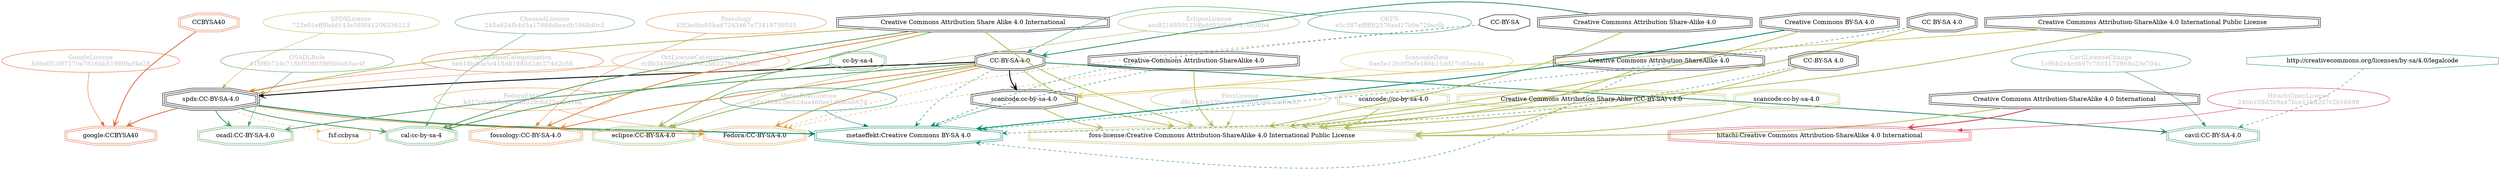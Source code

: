 strict digraph {
    node [shape=box];
    graph [splines=curved];
    1120 [label="SPDXLicense\n725e01eff9b4d143e589f41206336113"
         ,fontcolor=gray
         ,color="#b8bf62"
         ,fillcolor="beige;1"
         ,shape=ellipse];
    1121 [label="spdx:CC-BY-SA-4.0"
         ,shape=tripleoctagon];
    1122 [label="CC-BY-SA-4.0"
         ,shape=doubleoctagon];
    1123 [label="Creative Commons Attribution Share Alike 4.0 International"
         ,shape=doubleoctagon];
    5704 [label="GoogleLicense\n8d6e0f1097270e7816bb51989bcf4a28"
         ,fontcolor=gray
         ,color="#e06f45"
         ,fillcolor="beige;1"
         ,shape=ellipse];
    5705 [label="google:CCBYSA40"
         ,color="#e06f45"
         ,shape=doubleoctagon];
    5706 [label=CCBYSA40
         ,color="#e06f45"
         ,shape=doubleoctagon];
    6174 [label="CC-BY-SA"
         ,shape=octagon];
    6201 [label="FedoraEntry\nb317cda917c422e8f329c6d25ae2d18a"
         ,fontcolor=gray
         ,color="#e09d4b"
         ,fillcolor="beige;1"
         ,shape=ellipse];
    6202 [label="Fedora:CC-BY-SA-4.0"
         ,color="#e09d4b"
         ,shape=doubleoctagon];
    6203 [label="Creative Commons Attribution-ShareAlike 4.0"
         ,shape=doubleoctagon];
    9514 [label="OSADLRule\n415f8b724c718bf036058f6b0a63ac4f"
         ,fontcolor=gray
         ,color="#58a066"
         ,fillcolor="beige;1"
         ,shape=ellipse];
    9515 [label="osadl:CC-BY-SA-4.0"
         ,color="#58a066"
         ,shape=doubleoctagon];
    10707 [label="fsf:ccbysa"
          ,color="#deb256"
          ,shape=octagon];
    10888 [label="ChooseALicense\n245a624fb4d5a17668dbcedb1968d0c3"
          ,fontcolor=gray
          ,color="#58a066"
          ,fillcolor="beige;1"
          ,shape=ellipse];
    10889 [label="cal:cc-by-sa-4"
          ,color="#58a066"
          ,shape=doubleoctagon];
    10890 [label="cc-by-sa-4"
          ,color="#58a066"
          ,shape=doubleoctagon];
    13499 [label="ScancodeData\n0ae5e12fcbf3efe486b15dd17c85ea4a"
          ,fontcolor=gray
          ,color="#dac767"
          ,fillcolor="beige;1"
          ,shape=ellipse];
    13500 [label="scancode:cc-by-sa-4.0"
          ,shape=doubleoctagon];
    13501 [label="Creative Commons Attribution-ShareAlike 4.0 International Public License"
          ,shape=doubleoctagon];
    27296 [label="Fossology\n45f3edbc85bad7243467e73419739555"
          ,fontcolor=gray
          ,color="#e18745"
          ,fillcolor="beige;1"
          ,shape=ellipse];
    27297 [label="fossology:CC-BY-SA-4.0"
          ,color="#e18745"
          ,shape=doubleoctagon];
    28267 [label="OKFN\ne3c387efffff82576eaf17b9e72fecdb"
          ,fontcolor=gray
          ,color="#379469"
          ,fillcolor="beige;1"
          ,shape=ellipse];
    28268 [label="Creative Commons Attribution Share-Alike 4.0"
          ,shape=doubleoctagon];
    28611 [label="OrtLicenseCategorization\nbeb18b40a5c418d81983d2dc274d2c58"
          ,fontcolor=gray
          ,color="#e06f45"
          ,fillcolor="beige;1"
          ,shape=ellipse];
    35429 [label="OrtLicenseCategorization\ncc8b34596046e17ec2b62279c3d550cf"
          ,fontcolor=gray
          ,color="#e09d4b"
          ,fillcolor="beige;1"
          ,shape=ellipse];
    36633 [label="CavilLicenseChange\n1c9bb2c4cd497c7503172968a23e704c"
          ,fontcolor=gray
          ,color="#379469"
          ,fillcolor="beige;1"
          ,shape=ellipse];
    36634 [label="cavil:CC-BY-SA-4.0"
          ,color="#379469"
          ,shape=doubleoctagon];
    36635 [label="http://creativecommons.org/licenses/by-sa/4.0/legalcode"
          ,color="#379469"
          ,shape=octagon];
    40053 [label="MetaeffektLicense\nce2a2f09b3bcb24aa460ee1d6bceb67d"
          ,fontcolor=gray
          ,color="#00876c"
          ,fillcolor="beige;1"
          ,shape=ellipse];
    40054 [label="metaeffekt:Creative Commons BY-SA 4.0"
          ,color="#00876c"
          ,shape=doubleoctagon];
    40055 [label="Creative Commons BY-SA 4.0"
          ,shape=doubleoctagon];
    40056 [label="Creative Commons Attribution ShareAlike 4.0"
          ,shape=doubleoctagon];
    40057 [label="CC BY-SA 4.0"
          ,shape=doubleoctagon];
    40058 [label="CC-BY-SA 4.0"
          ,shape=doubleoctagon];
    50426 [label="FossLicense\nd8c124ce33bdeadd438b459632df0a51"
          ,fontcolor=gray
          ,color="#b8bf62"
          ,fillcolor="beige;1"
          ,shape=ellipse];
    50427 [label="foss-license:Creative Commons Attribution-ShareAlike 4.0 International Public License"
          ,color="#b8bf62"
          ,shape=doubleoctagon];
    50428 [label="Creative Commons Attribution-ShareAlike 4.0 International"
          ,shape=doubleoctagon];
    50429 [label="scancode://cc-by-sa-4.0"
          ,color="#b8bf62"
          ,shape=doubleoctagon];
    50430 [label="Creative Commons Attribution Share-Alike (CC-BY-SA) v4.0"
          ,color="#b8bf62"
          ,shape=doubleoctagon];
    50431 [label="scancode:cc-by-sa-4.0"
          ,color="#b8bf62"
          ,shape=doubleoctagon];
    52964 [label="HitachiOpenLicense\n24bb108d3b9a47bce11bd2d7c2b16698"
          ,fontcolor=gray
          ,color="#d43d51"
          ,fillcolor="beige;1"
          ,shape=ellipse];
    52965 [label="hitachi:Creative Commons Attribution-ShareAlike 4.0 International"
          ,color="#d43d51"
          ,shape=doubleoctagon];
    54260 [label="EclipseLicense\nacc82188591239bdd93d9da7870c38b4"
          ,fontcolor=gray
          ,color="#98b561"
          ,fillcolor="beige;1"
          ,shape=ellipse];
    54261 [label="eclipse:CC-BY-SA-4.0"
          ,color="#98b561"
          ,shape=doubleoctagon];
    1120 -> 1121 [weight=0.5
                 ,color="#b8bf62"];
    1121 -> 5705 [style=bold
                 ,arrowhead=vee
                 ,weight=0.7
                 ,color="#e06f45"];
    1121 -> 6202 [style=bold
                 ,arrowhead=vee
                 ,weight=0.7
                 ,color="#e09d4b"];
    1121 -> 9515 [style=bold
                 ,arrowhead=vee
                 ,weight=0.7
                 ,color="#58a066"];
    1121 -> 10707 [style=dashed
                  ,arrowhead=vee
                  ,weight=0.5
                  ,color="#deb256"];
    1121 -> 10889 [style=bold
                  ,arrowhead=vee
                  ,weight=0.7
                  ,color="#58a066"];
    1121 -> 40054 [style=bold
                  ,arrowhead=vee
                  ,weight=0.7
                  ,color="#00876c"];
    1122 -> 1121 [style=bold
                 ,arrowhead=vee
                 ,weight=0.7];
    1122 -> 6202 [style=bold
                 ,arrowhead=vee
                 ,weight=0.7
                 ,color="#e09d4b"];
    1122 -> 9515 [style=bold
                 ,arrowhead=vee
                 ,weight=0.7
                 ,color="#58a066"];
    1122 -> 13500 [style=bold
                  ,arrowhead=vee
                  ,weight=0.7];
    1122 -> 27297 [style=bold
                  ,arrowhead=vee
                  ,weight=0.7
                  ,color="#e18745"];
    1122 -> 36634 [style=bold
                  ,arrowhead=vee
                  ,weight=0.7
                  ,color="#379469"];
    1122 -> 36634 [style=bold
                  ,arrowhead=vee
                  ,weight=0.7
                  ,color="#379469"];
    1122 -> 40054 [style=dashed
                  ,arrowhead=vee
                  ,weight=0.5
                  ,color="#00876c"];
    1122 -> 50427 [style=bold
                  ,arrowhead=vee
                  ,weight=0.7
                  ,color="#b8bf62"];
    1122 -> 54261 [style=bold
                  ,arrowhead=vee
                  ,weight=0.7
                  ,color="#98b561"];
    1123 -> 1121 [style=bold
                 ,arrowhead=vee
                 ,weight=0.7
                 ,color="#b8bf62"];
    1123 -> 10889 [style=bold
                  ,arrowhead=vee
                  ,weight=0.7
                  ,color="#58a066"];
    1123 -> 27297 [style=bold
                  ,arrowhead=vee
                  ,weight=0.7
                  ,color="#e18745"];
    1123 -> 50427 [style=bold
                  ,arrowhead=vee
                  ,weight=0.7
                  ,color="#b8bf62"];
    1123 -> 54261 [style=bold
                  ,arrowhead=vee
                  ,weight=0.7
                  ,color="#98b561"];
    5704 -> 5705 [weight=0.5
                 ,color="#e06f45"];
    5706 -> 5705 [style=bold
                 ,arrowhead=vee
                 ,weight=0.7
                 ,color="#e06f45"];
    6174 -> 6202 [style=dashed
                 ,arrowhead=vee
                 ,weight=0.5
                 ,color="#e09d4b"];
    6174 -> 40054 [style=dashed
                  ,arrowhead=vee
                  ,weight=0.5
                  ,color="#00876c"];
    6201 -> 6202 [weight=0.5
                 ,color="#e09d4b"];
    6203 -> 6202 [style=dashed
                 ,arrowhead=vee
                 ,weight=0.5
                 ,color="#e09d4b"];
    6203 -> 40054 [style=dashed
                  ,arrowhead=vee
                  ,weight=0.5
                  ,color="#00876c"];
    6203 -> 50427 [style=bold
                  ,arrowhead=vee
                  ,weight=0.7
                  ,color="#b8bf62"];
    9514 -> 9515 [weight=0.5
                 ,color="#58a066"];
    10888 -> 10889 [weight=0.5
                   ,color="#58a066"];
    10890 -> 10889 [style=bold
                   ,arrowhead=vee
                   ,weight=0.7
                   ,color="#58a066"];
    13499 -> 13500 [weight=0.5
                   ,color="#dac767"];
    13500 -> 40054 [style=dashed
                   ,arrowhead=vee
                   ,weight=0.5
                   ,color="#00876c"];
    13500 -> 50427 [style=bold
                   ,arrowhead=vee
                   ,weight=0.7
                   ,color="#b8bf62"];
    13501 -> 13500 [style=bold
                   ,arrowhead=vee
                   ,weight=0.7
                   ,color="#dac767"];
    13501 -> 50427 [style=bold
                   ,arrowhead=vee
                   ,weight=0.7
                   ,color="#b8bf62"];
    27296 -> 27297 [weight=0.5
                   ,color="#e18745"];
    28267 -> 1122 [weight=0.5
                  ,color="#379469"];
    28268 -> 1122 [style=bold
                  ,arrowhead=vee
                  ,weight=0.7
                  ,color="#379469"];
    28268 -> 50427 [style=bold
                   ,arrowhead=vee
                   ,weight=0.7
                   ,color="#b8bf62"];
    28611 -> 1121 [weight=0.5
                  ,color="#e06f45"];
    35429 -> 1121 [weight=0.5
                  ,color="#e09d4b"];
    36633 -> 36634 [weight=0.5
                   ,color="#379469"];
    36635 -> 36634 [style=dashed
                   ,arrowhead=vee
                   ,weight=0.5
                   ,color="#379469"];
    40053 -> 40054 [weight=0.5
                   ,color="#00876c"];
    40055 -> 40054 [style=bold
                   ,arrowhead=vee
                   ,weight=0.7
                   ,color="#00876c"];
    40055 -> 50427 [style=bold
                   ,arrowhead=vee
                   ,weight=0.7
                   ,color="#b8bf62"];
    40056 -> 40054 [style=dashed
                   ,arrowhead=vee
                   ,weight=0.5
                   ,color="#00876c"];
    40056 -> 50427 [style=bold
                   ,arrowhead=vee
                   ,weight=0.7
                   ,color="#b8bf62"];
    40057 -> 40054 [style=dashed
                   ,arrowhead=vee
                   ,weight=0.5
                   ,color="#00876c"];
    40057 -> 50427 [style=bold
                   ,arrowhead=vee
                   ,weight=0.7
                   ,color="#b8bf62"];
    40058 -> 40054 [style=dashed
                   ,arrowhead=vee
                   ,weight=0.5
                   ,color="#00876c"];
    40058 -> 50427 [style=bold
                   ,arrowhead=vee
                   ,weight=0.7
                   ,color="#b8bf62"];
    50426 -> 50427 [weight=0.5
                   ,color="#b8bf62"];
    50428 -> 50427 [style=bold
                   ,arrowhead=vee
                   ,weight=0.7
                   ,color="#b8bf62"];
    50428 -> 52965 [style=bold
                   ,arrowhead=vee
                   ,weight=0.7
                   ,color="#d43d51"];
    50429 -> 50427 [style=bold
                   ,arrowhead=vee
                   ,weight=0.7
                   ,color="#b8bf62"];
    50430 -> 50427 [style=bold
                   ,arrowhead=vee
                   ,weight=0.7
                   ,color="#b8bf62"];
    50431 -> 50427 [style=bold
                   ,arrowhead=vee
                   ,weight=0.7
                   ,color="#b8bf62"];
    52964 -> 52965 [weight=0.5
                   ,color="#d43d51"];
    54260 -> 54261 [weight=0.5
                   ,color="#98b561"];
}
